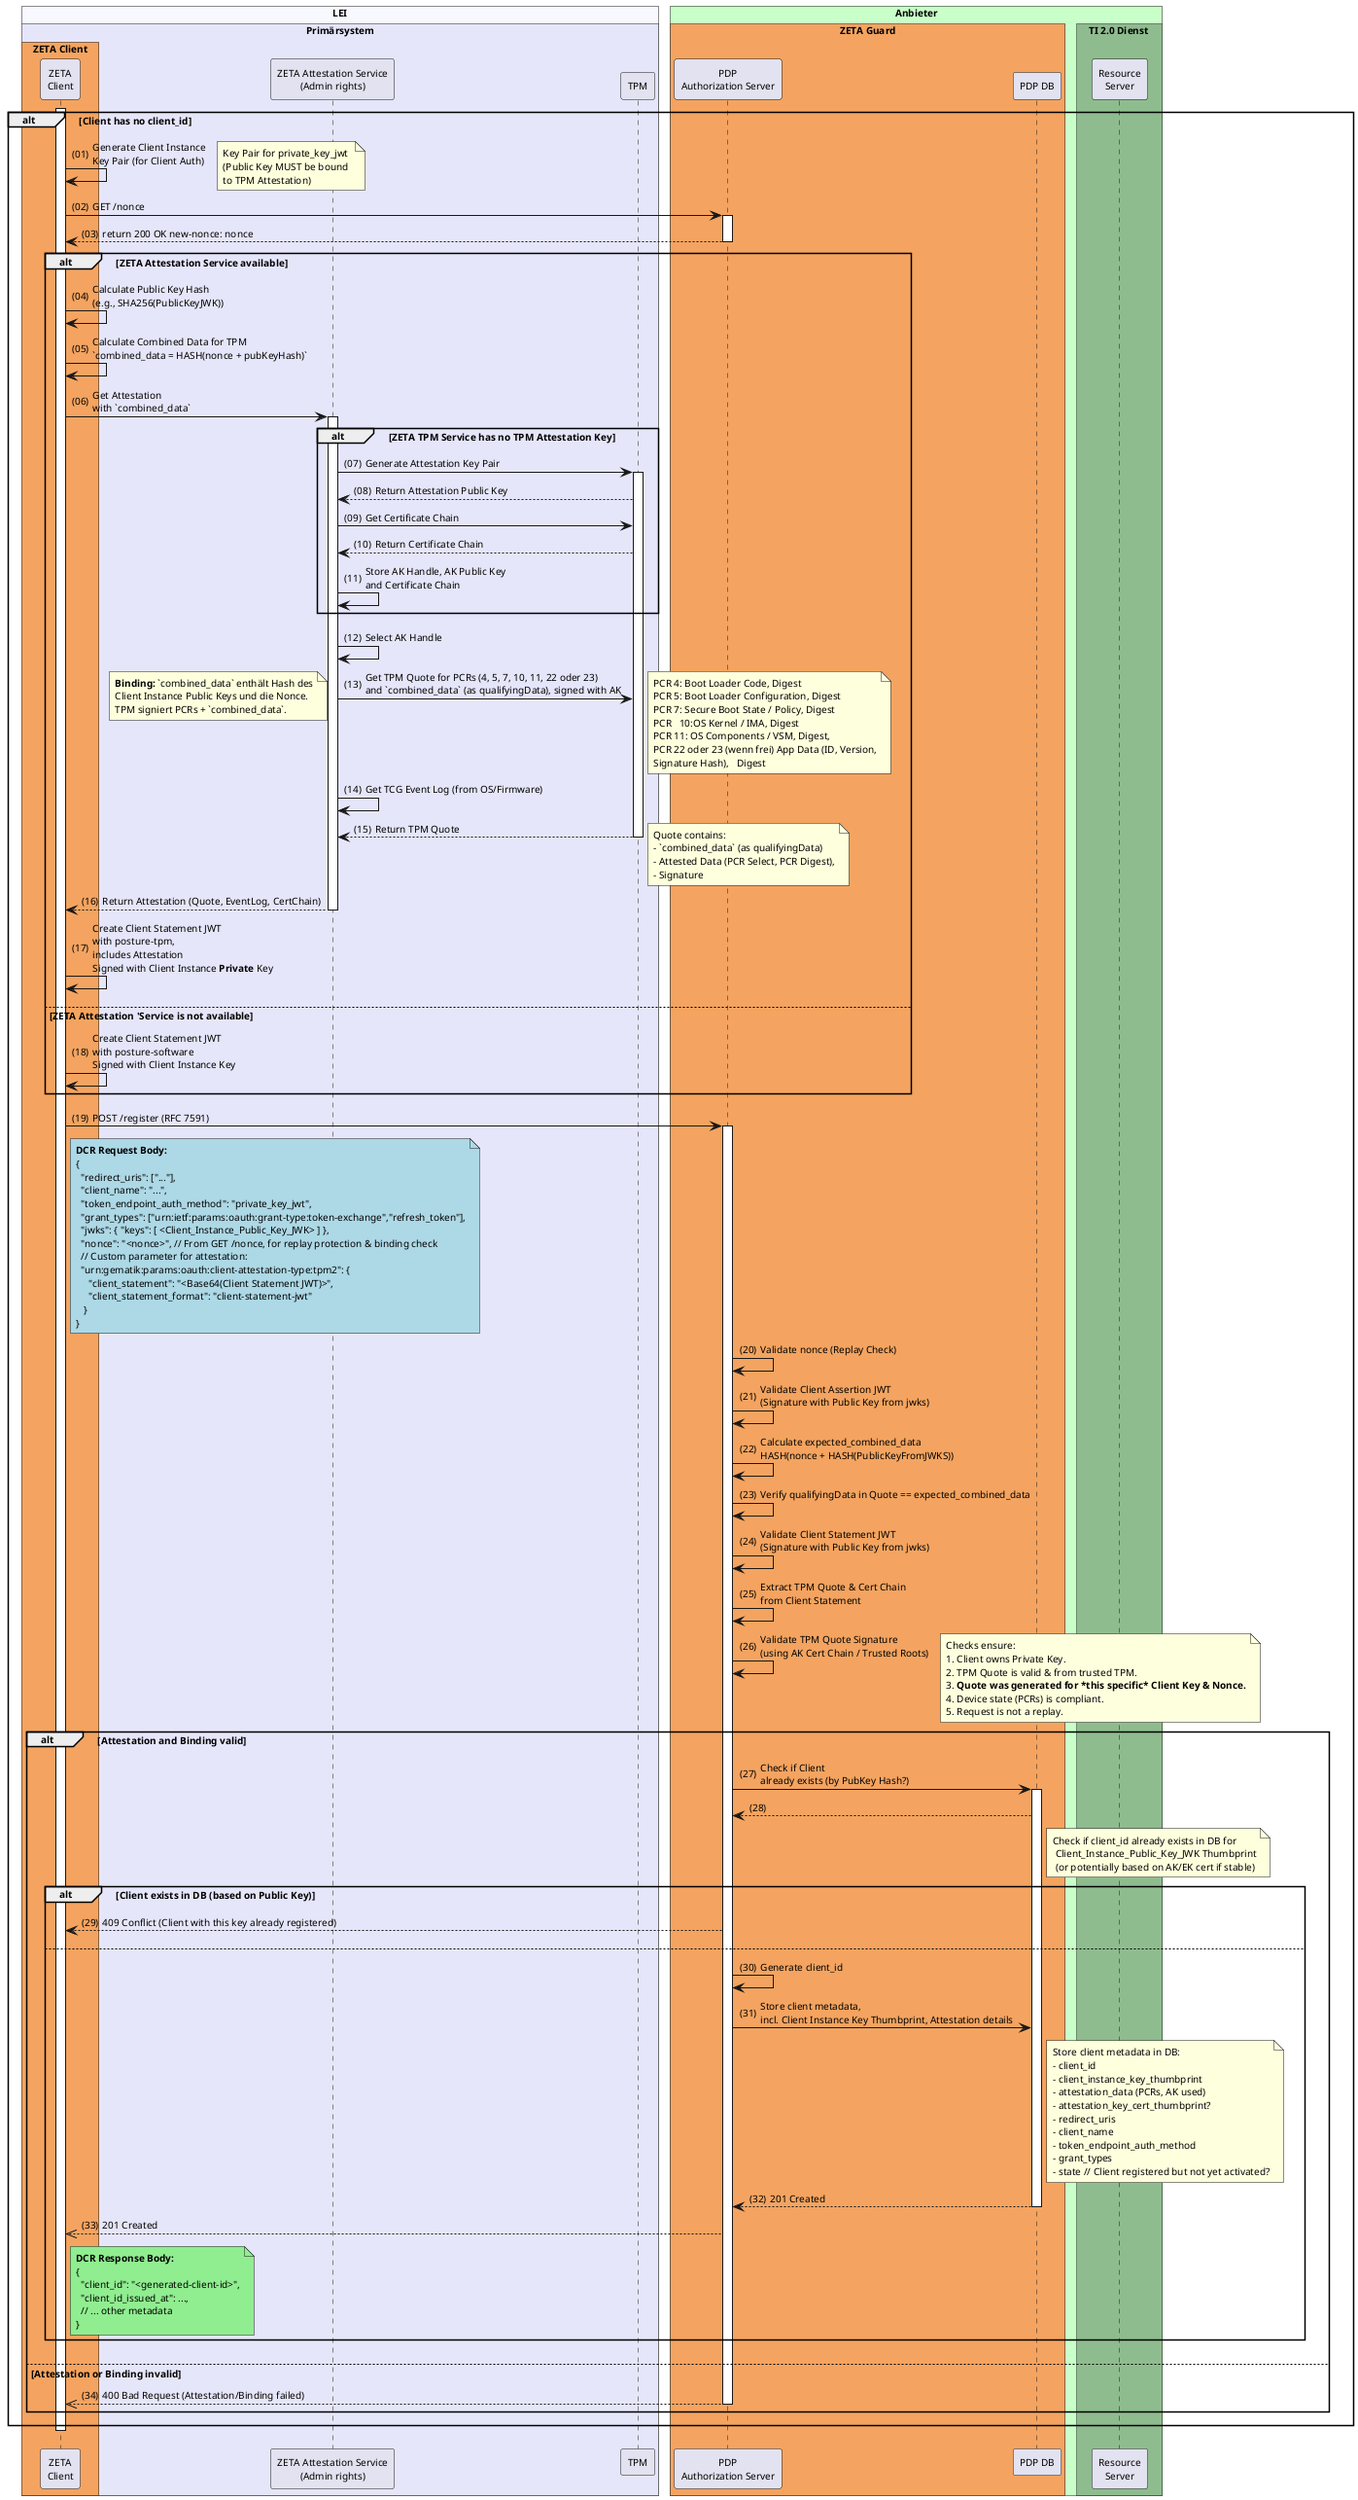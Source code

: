 @startuml "dynamic-client-registration-with-tpm-attestation-keybinding"
autonumber "(00)"
skinparam defaultFontSize 10
skinparam defaultFontName Helvetica
skinparam DefaultMonospacedFontName Courier
skinparam lengthAdjust none
skinparam sequenceReferenceBackgroundColor White
skinparam SequenceReferenceFontSize 12
/'skinparam SequenceReferenceFontStyle bold
'/

!pragma teoz true

box "LEI" #GhostWhite
  box "Primärsystem" #Lavender
    box "ZETA Client" #SandyBrown
      participant Client as "ZETA\nClient"
    end box
    participant ZAS as "ZETA Attestation Service\n(Admin rights)"
    participant TPM as "TPM"
  end box
end box

box "Anbieter" #TECHNOLOGY
  box "ZETA Guard" #SandyBrown
    participant AuthS as "PDP\nAuthorization Server"
    participant PDPDB as "PDP DB"
  end box
    box TI 2.0 Dienst #DarkSeaGreen
      participant RS as "Resource\nServer"
    end box
end box

Client ++
alt Client has no client_id
  Client -> Client : Generate Client Instance\nKey Pair (for Client Auth)
  note right: Key Pair for private_key_jwt \n(Public Key MUST be bound\nto TPM Attestation)
  Client -> AuthS ++ : GET /nonce
  AuthS --> Client --: return 200 OK new-nonce: nonce

  alt ZETA Attestation Service available
    Client -> Client: Calculate Public Key Hash\n(e.g., SHA256(PublicKeyJWK))
    Client -> Client: Calculate Combined Data for TPM\n`combined_data = HASH(nonce + pubKeyHash)`
    Client -> ZAS ++ : Get Attestation\nwith `combined_data`
    alt ZETA TPM Service has no TPM Attestation Key
      ZAS -> TPM ++ : Generate Attestation Key Pair
      TPM --> ZAS: Return Attestation Public Key
      ZAS -> TPM: Get Certificate Chain
      TPM --> ZAS: Return Certificate Chain
      ZAS -> ZAS: Store AK Handle, AK Public Key\nand Certificate Chain
    end

    ZAS -> ZAS: Select AK Handle
    ZAS -> TPM: Get TPM Quote for PCRs (4, 5, 7, 10, 11, 22 oder 23)\nand `combined_data` (as qualifyingData), signed with AK
    note left: **Binding:** `combined_data` enthält Hash des\nClient Instance Public Keys und die Nonce.\nTPM signiert PCRs + `combined_data`.
    note right: PCR 4: Boot Loader Code, Digest\nPCR 5: Boot Loader Configuration, Digest\nPCR 7: Secure Boot State / Policy, Digest\nPCR   10:OS Kernel / IMA, Digest\nPCR 11: OS Components / VSM, Digest,\nPCR 22 oder 23 (wenn frei) App Data (ID, Version,\nSignature Hash),   Digest
    ZAS -> ZAS: Get TCG Event Log (from OS/Firmware)
    TPM --> ZAS --: Return TPM Quote
    note right: Quote contains:\n- `combined_data` (as qualifyingData)\n- Attested Data (PCR Select, PCR Digest),\n- Signature
    ZAS --> Client --: Return Attestation (Quote, EventLog, CertChain)
    Client -> Client: Create Client Statement JWT\nwith posture-tpm,\nincludes Attestation\nSigned with Client Instance **Private** Key
  else ZETA Attestation 'Service is not available
    Client -> Client: Create Client Statement JWT\nwith posture-software\nSigned with Client Instance Key
  end
  note right: Attestation Statement includes:\n- product_id\n- product_version\n- posture\n- attestation (containing Quote etc.)


  Client -> AuthS ++ : POST /register (RFC 7591)
  note right of Client #lightblue
      **DCR Request Body:**
      {
        "redirect_uris": ["..."],
        "client_name": "...",
        "token_endpoint_auth_method": "private_key_jwt",
        "grant_types": ["urn:ietf:params:oauth:grant-type:token-exchange","refresh_token"],
        "jwks": { "keys": [ <Client_Instance_Public_Key_JWK> ] },
        "nonce": "<nonce>", // From GET /nonce, for replay protection & binding check
        // Custom parameter for attestation:
        "urn:gematik:params:oauth:client-attestation-type:tpm2": {
           "client_statement": "<Base64(Client Statement JWT)>",
           "client_statement_format": "client-statement-jwt"
         }
      }
  end note
  AuthS -> AuthS : Validate nonce (Replay Check)
  AuthS -> AuthS : Validate Client Assertion JWT\n(Signature with Public Key from jwks)
  AuthS -> AuthS : Calculate expected_combined_data\nHASH(nonce + HASH(PublicKeyFromJWKS))
  AuthS -> AuthS : Verify qualifyingData in Quote == expected_combined_data
  AuthS -> AuthS : Validate Client Statement JWT\n(Signature with Public Key from jwks)
  AuthS -> AuthS : Extract TPM Quote & Cert Chain\nfrom Client Statement
  AuthS -> AuthS : Validate TPM Quote Signature\n(using AK Cert Chain / Trusted Roots)
  note right: Checks ensure:\n1. Client owns Private Key.\n2. TPM Quote is valid & from trusted TPM.\n3. **Quote was generated for *this specific* Client Key & Nonce.**\n4. Device state (PCRs) is compliant.\n5. Request is not a replay.
  alt Attestation and Binding valid
    AuthS -> PDPDB ++ : Check if Client\nalready exists (by PubKey Hash?)
    PDPDB --> AuthS:
    note right of PDPDB
      Check if client_id already exists in DB for
       Client_Instance_Public_Key_JWK Thumbprint
       (or potentially based on AK/EK cert if stable)
    end note
    alt Client exists in DB (based on Public Key)
      AuthS --> Client : 409 Conflict (Client with this key already registered)
    else
      AuthS -> AuthS : Generate client_id
      AuthS -> PDPDB: Store client metadata,\nincl. Client Instance Key Thumbprint, Attestation details
      note right of PDPDB
        Store client metadata in DB:
        - client_id
        - client_instance_key_thumbprint
        - attestation_data (PCRs, AK used)
        - attestation_key_cert_thumbprint?
        - redirect_uris
        - client_name
        - token_endpoint_auth_method
        - grant_types
        - state // Client registered but not yet activated?
      end note
      PDPDB --> AuthS --: 201 Created
      AuthS -->> Client: 201 Created
      note right of Client #lightgreen
          **DCR Response Body:**
          {
            "client_id": "<generated-client-id>",
            "client_id_issued_at": ...,
            // ... other metadata
          }
      end note
    end
  else Attestation or Binding invalid
    AuthS -->> Client -- : 400 Bad Request (Attestation/Binding failed)
  end

  Client --
end

@enduml